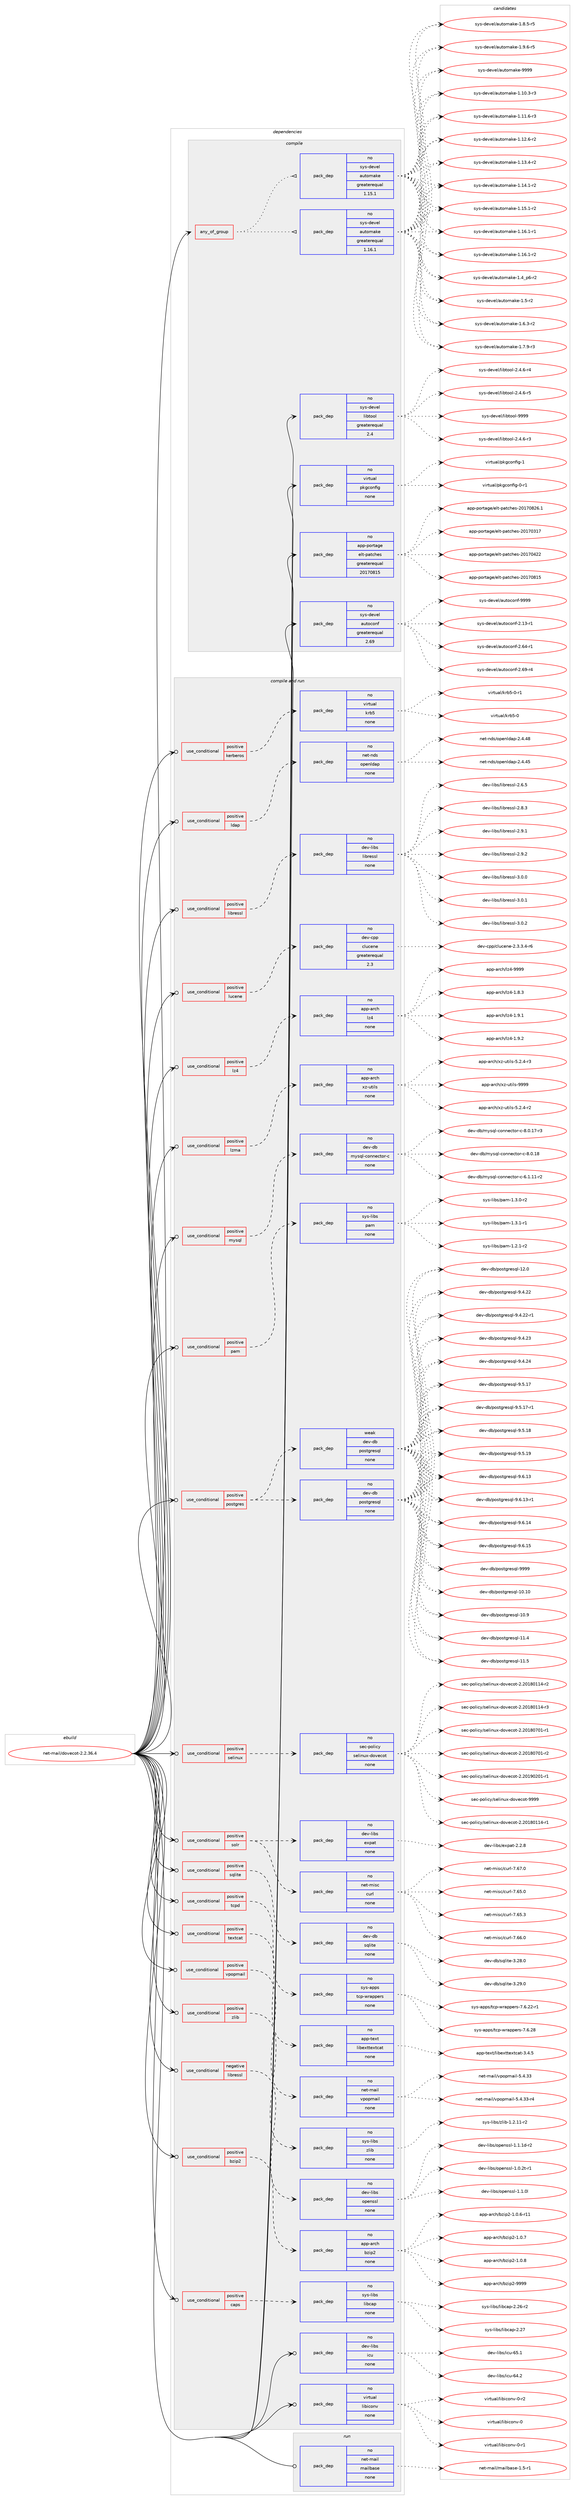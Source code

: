 digraph prolog {

# *************
# Graph options
# *************

newrank=true;
concentrate=true;
compound=true;
graph [rankdir=LR,fontname=Helvetica,fontsize=10,ranksep=1.5];#, ranksep=2.5, nodesep=0.2];
edge  [arrowhead=vee];
node  [fontname=Helvetica,fontsize=10];

# **********
# The ebuild
# **********

subgraph cluster_leftcol {
color=gray;
rank=same;
label=<<i>ebuild</i>>;
id [label="net-mail/dovecot-2.2.36.4", color=red, width=4, href="../net-mail/dovecot-2.2.36.4.svg"];
}

# ****************
# The dependencies
# ****************

subgraph cluster_midcol {
color=gray;
label=<<i>dependencies</i>>;
subgraph cluster_compile {
fillcolor="#eeeeee";
style=filled;
label=<<i>compile</i>>;
subgraph any14100 {
dependency829592 [label=<<TABLE BORDER="0" CELLBORDER="1" CELLSPACING="0" CELLPADDING="4"><TR><TD CELLPADDING="10">any_of_group</TD></TR></TABLE>>, shape=none, color=red];subgraph pack612757 {
dependency829593 [label=<<TABLE BORDER="0" CELLBORDER="1" CELLSPACING="0" CELLPADDING="4" WIDTH="220"><TR><TD ROWSPAN="6" CELLPADDING="30">pack_dep</TD></TR><TR><TD WIDTH="110">no</TD></TR><TR><TD>sys-devel</TD></TR><TR><TD>automake</TD></TR><TR><TD>greaterequal</TD></TR><TR><TD>1.16.1</TD></TR></TABLE>>, shape=none, color=blue];
}
dependency829592:e -> dependency829593:w [weight=20,style="dotted",arrowhead="oinv"];
subgraph pack612758 {
dependency829594 [label=<<TABLE BORDER="0" CELLBORDER="1" CELLSPACING="0" CELLPADDING="4" WIDTH="220"><TR><TD ROWSPAN="6" CELLPADDING="30">pack_dep</TD></TR><TR><TD WIDTH="110">no</TD></TR><TR><TD>sys-devel</TD></TR><TR><TD>automake</TD></TR><TR><TD>greaterequal</TD></TR><TR><TD>1.15.1</TD></TR></TABLE>>, shape=none, color=blue];
}
dependency829592:e -> dependency829594:w [weight=20,style="dotted",arrowhead="oinv"];
}
id:e -> dependency829592:w [weight=20,style="solid",arrowhead="vee"];
subgraph pack612759 {
dependency829595 [label=<<TABLE BORDER="0" CELLBORDER="1" CELLSPACING="0" CELLPADDING="4" WIDTH="220"><TR><TD ROWSPAN="6" CELLPADDING="30">pack_dep</TD></TR><TR><TD WIDTH="110">no</TD></TR><TR><TD>app-portage</TD></TR><TR><TD>elt-patches</TD></TR><TR><TD>greaterequal</TD></TR><TR><TD>20170815</TD></TR></TABLE>>, shape=none, color=blue];
}
id:e -> dependency829595:w [weight=20,style="solid",arrowhead="vee"];
subgraph pack612760 {
dependency829596 [label=<<TABLE BORDER="0" CELLBORDER="1" CELLSPACING="0" CELLPADDING="4" WIDTH="220"><TR><TD ROWSPAN="6" CELLPADDING="30">pack_dep</TD></TR><TR><TD WIDTH="110">no</TD></TR><TR><TD>sys-devel</TD></TR><TR><TD>autoconf</TD></TR><TR><TD>greaterequal</TD></TR><TR><TD>2.69</TD></TR></TABLE>>, shape=none, color=blue];
}
id:e -> dependency829596:w [weight=20,style="solid",arrowhead="vee"];
subgraph pack612761 {
dependency829597 [label=<<TABLE BORDER="0" CELLBORDER="1" CELLSPACING="0" CELLPADDING="4" WIDTH="220"><TR><TD ROWSPAN="6" CELLPADDING="30">pack_dep</TD></TR><TR><TD WIDTH="110">no</TD></TR><TR><TD>sys-devel</TD></TR><TR><TD>libtool</TD></TR><TR><TD>greaterequal</TD></TR><TR><TD>2.4</TD></TR></TABLE>>, shape=none, color=blue];
}
id:e -> dependency829597:w [weight=20,style="solid",arrowhead="vee"];
subgraph pack612762 {
dependency829598 [label=<<TABLE BORDER="0" CELLBORDER="1" CELLSPACING="0" CELLPADDING="4" WIDTH="220"><TR><TD ROWSPAN="6" CELLPADDING="30">pack_dep</TD></TR><TR><TD WIDTH="110">no</TD></TR><TR><TD>virtual</TD></TR><TR><TD>pkgconfig</TD></TR><TR><TD>none</TD></TR><TR><TD></TD></TR></TABLE>>, shape=none, color=blue];
}
id:e -> dependency829598:w [weight=20,style="solid",arrowhead="vee"];
}
subgraph cluster_compileandrun {
fillcolor="#eeeeee";
style=filled;
label=<<i>compile and run</i>>;
subgraph cond202278 {
dependency829599 [label=<<TABLE BORDER="0" CELLBORDER="1" CELLSPACING="0" CELLPADDING="4"><TR><TD ROWSPAN="3" CELLPADDING="10">use_conditional</TD></TR><TR><TD>negative</TD></TR><TR><TD>libressl</TD></TR></TABLE>>, shape=none, color=red];
subgraph pack612763 {
dependency829600 [label=<<TABLE BORDER="0" CELLBORDER="1" CELLSPACING="0" CELLPADDING="4" WIDTH="220"><TR><TD ROWSPAN="6" CELLPADDING="30">pack_dep</TD></TR><TR><TD WIDTH="110">no</TD></TR><TR><TD>dev-libs</TD></TR><TR><TD>openssl</TD></TR><TR><TD>none</TD></TR><TR><TD></TD></TR></TABLE>>, shape=none, color=blue];
}
dependency829599:e -> dependency829600:w [weight=20,style="dashed",arrowhead="vee"];
}
id:e -> dependency829599:w [weight=20,style="solid",arrowhead="odotvee"];
subgraph cond202279 {
dependency829601 [label=<<TABLE BORDER="0" CELLBORDER="1" CELLSPACING="0" CELLPADDING="4"><TR><TD ROWSPAN="3" CELLPADDING="10">use_conditional</TD></TR><TR><TD>positive</TD></TR><TR><TD>bzip2</TD></TR></TABLE>>, shape=none, color=red];
subgraph pack612764 {
dependency829602 [label=<<TABLE BORDER="0" CELLBORDER="1" CELLSPACING="0" CELLPADDING="4" WIDTH="220"><TR><TD ROWSPAN="6" CELLPADDING="30">pack_dep</TD></TR><TR><TD WIDTH="110">no</TD></TR><TR><TD>app-arch</TD></TR><TR><TD>bzip2</TD></TR><TR><TD>none</TD></TR><TR><TD></TD></TR></TABLE>>, shape=none, color=blue];
}
dependency829601:e -> dependency829602:w [weight=20,style="dashed",arrowhead="vee"];
}
id:e -> dependency829601:w [weight=20,style="solid",arrowhead="odotvee"];
subgraph cond202280 {
dependency829603 [label=<<TABLE BORDER="0" CELLBORDER="1" CELLSPACING="0" CELLPADDING="4"><TR><TD ROWSPAN="3" CELLPADDING="10">use_conditional</TD></TR><TR><TD>positive</TD></TR><TR><TD>caps</TD></TR></TABLE>>, shape=none, color=red];
subgraph pack612765 {
dependency829604 [label=<<TABLE BORDER="0" CELLBORDER="1" CELLSPACING="0" CELLPADDING="4" WIDTH="220"><TR><TD ROWSPAN="6" CELLPADDING="30">pack_dep</TD></TR><TR><TD WIDTH="110">no</TD></TR><TR><TD>sys-libs</TD></TR><TR><TD>libcap</TD></TR><TR><TD>none</TD></TR><TR><TD></TD></TR></TABLE>>, shape=none, color=blue];
}
dependency829603:e -> dependency829604:w [weight=20,style="dashed",arrowhead="vee"];
}
id:e -> dependency829603:w [weight=20,style="solid",arrowhead="odotvee"];
subgraph cond202281 {
dependency829605 [label=<<TABLE BORDER="0" CELLBORDER="1" CELLSPACING="0" CELLPADDING="4"><TR><TD ROWSPAN="3" CELLPADDING="10">use_conditional</TD></TR><TR><TD>positive</TD></TR><TR><TD>kerberos</TD></TR></TABLE>>, shape=none, color=red];
subgraph pack612766 {
dependency829606 [label=<<TABLE BORDER="0" CELLBORDER="1" CELLSPACING="0" CELLPADDING="4" WIDTH="220"><TR><TD ROWSPAN="6" CELLPADDING="30">pack_dep</TD></TR><TR><TD WIDTH="110">no</TD></TR><TR><TD>virtual</TD></TR><TR><TD>krb5</TD></TR><TR><TD>none</TD></TR><TR><TD></TD></TR></TABLE>>, shape=none, color=blue];
}
dependency829605:e -> dependency829606:w [weight=20,style="dashed",arrowhead="vee"];
}
id:e -> dependency829605:w [weight=20,style="solid",arrowhead="odotvee"];
subgraph cond202282 {
dependency829607 [label=<<TABLE BORDER="0" CELLBORDER="1" CELLSPACING="0" CELLPADDING="4"><TR><TD ROWSPAN="3" CELLPADDING="10">use_conditional</TD></TR><TR><TD>positive</TD></TR><TR><TD>ldap</TD></TR></TABLE>>, shape=none, color=red];
subgraph pack612767 {
dependency829608 [label=<<TABLE BORDER="0" CELLBORDER="1" CELLSPACING="0" CELLPADDING="4" WIDTH="220"><TR><TD ROWSPAN="6" CELLPADDING="30">pack_dep</TD></TR><TR><TD WIDTH="110">no</TD></TR><TR><TD>net-nds</TD></TR><TR><TD>openldap</TD></TR><TR><TD>none</TD></TR><TR><TD></TD></TR></TABLE>>, shape=none, color=blue];
}
dependency829607:e -> dependency829608:w [weight=20,style="dashed",arrowhead="vee"];
}
id:e -> dependency829607:w [weight=20,style="solid",arrowhead="odotvee"];
subgraph cond202283 {
dependency829609 [label=<<TABLE BORDER="0" CELLBORDER="1" CELLSPACING="0" CELLPADDING="4"><TR><TD ROWSPAN="3" CELLPADDING="10">use_conditional</TD></TR><TR><TD>positive</TD></TR><TR><TD>libressl</TD></TR></TABLE>>, shape=none, color=red];
subgraph pack612768 {
dependency829610 [label=<<TABLE BORDER="0" CELLBORDER="1" CELLSPACING="0" CELLPADDING="4" WIDTH="220"><TR><TD ROWSPAN="6" CELLPADDING="30">pack_dep</TD></TR><TR><TD WIDTH="110">no</TD></TR><TR><TD>dev-libs</TD></TR><TR><TD>libressl</TD></TR><TR><TD>none</TD></TR><TR><TD></TD></TR></TABLE>>, shape=none, color=blue];
}
dependency829609:e -> dependency829610:w [weight=20,style="dashed",arrowhead="vee"];
}
id:e -> dependency829609:w [weight=20,style="solid",arrowhead="odotvee"];
subgraph cond202284 {
dependency829611 [label=<<TABLE BORDER="0" CELLBORDER="1" CELLSPACING="0" CELLPADDING="4"><TR><TD ROWSPAN="3" CELLPADDING="10">use_conditional</TD></TR><TR><TD>positive</TD></TR><TR><TD>lucene</TD></TR></TABLE>>, shape=none, color=red];
subgraph pack612769 {
dependency829612 [label=<<TABLE BORDER="0" CELLBORDER="1" CELLSPACING="0" CELLPADDING="4" WIDTH="220"><TR><TD ROWSPAN="6" CELLPADDING="30">pack_dep</TD></TR><TR><TD WIDTH="110">no</TD></TR><TR><TD>dev-cpp</TD></TR><TR><TD>clucene</TD></TR><TR><TD>greaterequal</TD></TR><TR><TD>2.3</TD></TR></TABLE>>, shape=none, color=blue];
}
dependency829611:e -> dependency829612:w [weight=20,style="dashed",arrowhead="vee"];
}
id:e -> dependency829611:w [weight=20,style="solid",arrowhead="odotvee"];
subgraph cond202285 {
dependency829613 [label=<<TABLE BORDER="0" CELLBORDER="1" CELLSPACING="0" CELLPADDING="4"><TR><TD ROWSPAN="3" CELLPADDING="10">use_conditional</TD></TR><TR><TD>positive</TD></TR><TR><TD>lz4</TD></TR></TABLE>>, shape=none, color=red];
subgraph pack612770 {
dependency829614 [label=<<TABLE BORDER="0" CELLBORDER="1" CELLSPACING="0" CELLPADDING="4" WIDTH="220"><TR><TD ROWSPAN="6" CELLPADDING="30">pack_dep</TD></TR><TR><TD WIDTH="110">no</TD></TR><TR><TD>app-arch</TD></TR><TR><TD>lz4</TD></TR><TR><TD>none</TD></TR><TR><TD></TD></TR></TABLE>>, shape=none, color=blue];
}
dependency829613:e -> dependency829614:w [weight=20,style="dashed",arrowhead="vee"];
}
id:e -> dependency829613:w [weight=20,style="solid",arrowhead="odotvee"];
subgraph cond202286 {
dependency829615 [label=<<TABLE BORDER="0" CELLBORDER="1" CELLSPACING="0" CELLPADDING="4"><TR><TD ROWSPAN="3" CELLPADDING="10">use_conditional</TD></TR><TR><TD>positive</TD></TR><TR><TD>lzma</TD></TR></TABLE>>, shape=none, color=red];
subgraph pack612771 {
dependency829616 [label=<<TABLE BORDER="0" CELLBORDER="1" CELLSPACING="0" CELLPADDING="4" WIDTH="220"><TR><TD ROWSPAN="6" CELLPADDING="30">pack_dep</TD></TR><TR><TD WIDTH="110">no</TD></TR><TR><TD>app-arch</TD></TR><TR><TD>xz-utils</TD></TR><TR><TD>none</TD></TR><TR><TD></TD></TR></TABLE>>, shape=none, color=blue];
}
dependency829615:e -> dependency829616:w [weight=20,style="dashed",arrowhead="vee"];
}
id:e -> dependency829615:w [weight=20,style="solid",arrowhead="odotvee"];
subgraph cond202287 {
dependency829617 [label=<<TABLE BORDER="0" CELLBORDER="1" CELLSPACING="0" CELLPADDING="4"><TR><TD ROWSPAN="3" CELLPADDING="10">use_conditional</TD></TR><TR><TD>positive</TD></TR><TR><TD>mysql</TD></TR></TABLE>>, shape=none, color=red];
subgraph pack612772 {
dependency829618 [label=<<TABLE BORDER="0" CELLBORDER="1" CELLSPACING="0" CELLPADDING="4" WIDTH="220"><TR><TD ROWSPAN="6" CELLPADDING="30">pack_dep</TD></TR><TR><TD WIDTH="110">no</TD></TR><TR><TD>dev-db</TD></TR><TR><TD>mysql-connector-c</TD></TR><TR><TD>none</TD></TR><TR><TD></TD></TR></TABLE>>, shape=none, color=blue];
}
dependency829617:e -> dependency829618:w [weight=20,style="dashed",arrowhead="vee"];
}
id:e -> dependency829617:w [weight=20,style="solid",arrowhead="odotvee"];
subgraph cond202288 {
dependency829619 [label=<<TABLE BORDER="0" CELLBORDER="1" CELLSPACING="0" CELLPADDING="4"><TR><TD ROWSPAN="3" CELLPADDING="10">use_conditional</TD></TR><TR><TD>positive</TD></TR><TR><TD>pam</TD></TR></TABLE>>, shape=none, color=red];
subgraph pack612773 {
dependency829620 [label=<<TABLE BORDER="0" CELLBORDER="1" CELLSPACING="0" CELLPADDING="4" WIDTH="220"><TR><TD ROWSPAN="6" CELLPADDING="30">pack_dep</TD></TR><TR><TD WIDTH="110">no</TD></TR><TR><TD>sys-libs</TD></TR><TR><TD>pam</TD></TR><TR><TD>none</TD></TR><TR><TD></TD></TR></TABLE>>, shape=none, color=blue];
}
dependency829619:e -> dependency829620:w [weight=20,style="dashed",arrowhead="vee"];
}
id:e -> dependency829619:w [weight=20,style="solid",arrowhead="odotvee"];
subgraph cond202289 {
dependency829621 [label=<<TABLE BORDER="0" CELLBORDER="1" CELLSPACING="0" CELLPADDING="4"><TR><TD ROWSPAN="3" CELLPADDING="10">use_conditional</TD></TR><TR><TD>positive</TD></TR><TR><TD>postgres</TD></TR></TABLE>>, shape=none, color=red];
subgraph pack612774 {
dependency829622 [label=<<TABLE BORDER="0" CELLBORDER="1" CELLSPACING="0" CELLPADDING="4" WIDTH="220"><TR><TD ROWSPAN="6" CELLPADDING="30">pack_dep</TD></TR><TR><TD WIDTH="110">no</TD></TR><TR><TD>dev-db</TD></TR><TR><TD>postgresql</TD></TR><TR><TD>none</TD></TR><TR><TD></TD></TR></TABLE>>, shape=none, color=blue];
}
dependency829621:e -> dependency829622:w [weight=20,style="dashed",arrowhead="vee"];
subgraph pack612775 {
dependency829623 [label=<<TABLE BORDER="0" CELLBORDER="1" CELLSPACING="0" CELLPADDING="4" WIDTH="220"><TR><TD ROWSPAN="6" CELLPADDING="30">pack_dep</TD></TR><TR><TD WIDTH="110">weak</TD></TR><TR><TD>dev-db</TD></TR><TR><TD>postgresql</TD></TR><TR><TD>none</TD></TR><TR><TD></TD></TR></TABLE>>, shape=none, color=blue];
}
dependency829621:e -> dependency829623:w [weight=20,style="dashed",arrowhead="vee"];
}
id:e -> dependency829621:w [weight=20,style="solid",arrowhead="odotvee"];
subgraph cond202290 {
dependency829624 [label=<<TABLE BORDER="0" CELLBORDER="1" CELLSPACING="0" CELLPADDING="4"><TR><TD ROWSPAN="3" CELLPADDING="10">use_conditional</TD></TR><TR><TD>positive</TD></TR><TR><TD>selinux</TD></TR></TABLE>>, shape=none, color=red];
subgraph pack612776 {
dependency829625 [label=<<TABLE BORDER="0" CELLBORDER="1" CELLSPACING="0" CELLPADDING="4" WIDTH="220"><TR><TD ROWSPAN="6" CELLPADDING="30">pack_dep</TD></TR><TR><TD WIDTH="110">no</TD></TR><TR><TD>sec-policy</TD></TR><TR><TD>selinux-dovecot</TD></TR><TR><TD>none</TD></TR><TR><TD></TD></TR></TABLE>>, shape=none, color=blue];
}
dependency829624:e -> dependency829625:w [weight=20,style="dashed",arrowhead="vee"];
}
id:e -> dependency829624:w [weight=20,style="solid",arrowhead="odotvee"];
subgraph cond202291 {
dependency829626 [label=<<TABLE BORDER="0" CELLBORDER="1" CELLSPACING="0" CELLPADDING="4"><TR><TD ROWSPAN="3" CELLPADDING="10">use_conditional</TD></TR><TR><TD>positive</TD></TR><TR><TD>solr</TD></TR></TABLE>>, shape=none, color=red];
subgraph pack612777 {
dependency829627 [label=<<TABLE BORDER="0" CELLBORDER="1" CELLSPACING="0" CELLPADDING="4" WIDTH="220"><TR><TD ROWSPAN="6" CELLPADDING="30">pack_dep</TD></TR><TR><TD WIDTH="110">no</TD></TR><TR><TD>net-misc</TD></TR><TR><TD>curl</TD></TR><TR><TD>none</TD></TR><TR><TD></TD></TR></TABLE>>, shape=none, color=blue];
}
dependency829626:e -> dependency829627:w [weight=20,style="dashed",arrowhead="vee"];
subgraph pack612778 {
dependency829628 [label=<<TABLE BORDER="0" CELLBORDER="1" CELLSPACING="0" CELLPADDING="4" WIDTH="220"><TR><TD ROWSPAN="6" CELLPADDING="30">pack_dep</TD></TR><TR><TD WIDTH="110">no</TD></TR><TR><TD>dev-libs</TD></TR><TR><TD>expat</TD></TR><TR><TD>none</TD></TR><TR><TD></TD></TR></TABLE>>, shape=none, color=blue];
}
dependency829626:e -> dependency829628:w [weight=20,style="dashed",arrowhead="vee"];
}
id:e -> dependency829626:w [weight=20,style="solid",arrowhead="odotvee"];
subgraph cond202292 {
dependency829629 [label=<<TABLE BORDER="0" CELLBORDER="1" CELLSPACING="0" CELLPADDING="4"><TR><TD ROWSPAN="3" CELLPADDING="10">use_conditional</TD></TR><TR><TD>positive</TD></TR><TR><TD>sqlite</TD></TR></TABLE>>, shape=none, color=red];
subgraph pack612779 {
dependency829630 [label=<<TABLE BORDER="0" CELLBORDER="1" CELLSPACING="0" CELLPADDING="4" WIDTH="220"><TR><TD ROWSPAN="6" CELLPADDING="30">pack_dep</TD></TR><TR><TD WIDTH="110">no</TD></TR><TR><TD>dev-db</TD></TR><TR><TD>sqlite</TD></TR><TR><TD>none</TD></TR><TR><TD></TD></TR></TABLE>>, shape=none, color=blue];
}
dependency829629:e -> dependency829630:w [weight=20,style="dashed",arrowhead="vee"];
}
id:e -> dependency829629:w [weight=20,style="solid",arrowhead="odotvee"];
subgraph cond202293 {
dependency829631 [label=<<TABLE BORDER="0" CELLBORDER="1" CELLSPACING="0" CELLPADDING="4"><TR><TD ROWSPAN="3" CELLPADDING="10">use_conditional</TD></TR><TR><TD>positive</TD></TR><TR><TD>tcpd</TD></TR></TABLE>>, shape=none, color=red];
subgraph pack612780 {
dependency829632 [label=<<TABLE BORDER="0" CELLBORDER="1" CELLSPACING="0" CELLPADDING="4" WIDTH="220"><TR><TD ROWSPAN="6" CELLPADDING="30">pack_dep</TD></TR><TR><TD WIDTH="110">no</TD></TR><TR><TD>sys-apps</TD></TR><TR><TD>tcp-wrappers</TD></TR><TR><TD>none</TD></TR><TR><TD></TD></TR></TABLE>>, shape=none, color=blue];
}
dependency829631:e -> dependency829632:w [weight=20,style="dashed",arrowhead="vee"];
}
id:e -> dependency829631:w [weight=20,style="solid",arrowhead="odotvee"];
subgraph cond202294 {
dependency829633 [label=<<TABLE BORDER="0" CELLBORDER="1" CELLSPACING="0" CELLPADDING="4"><TR><TD ROWSPAN="3" CELLPADDING="10">use_conditional</TD></TR><TR><TD>positive</TD></TR><TR><TD>textcat</TD></TR></TABLE>>, shape=none, color=red];
subgraph pack612781 {
dependency829634 [label=<<TABLE BORDER="0" CELLBORDER="1" CELLSPACING="0" CELLPADDING="4" WIDTH="220"><TR><TD ROWSPAN="6" CELLPADDING="30">pack_dep</TD></TR><TR><TD WIDTH="110">no</TD></TR><TR><TD>app-text</TD></TR><TR><TD>libexttextcat</TD></TR><TR><TD>none</TD></TR><TR><TD></TD></TR></TABLE>>, shape=none, color=blue];
}
dependency829633:e -> dependency829634:w [weight=20,style="dashed",arrowhead="vee"];
}
id:e -> dependency829633:w [weight=20,style="solid",arrowhead="odotvee"];
subgraph cond202295 {
dependency829635 [label=<<TABLE BORDER="0" CELLBORDER="1" CELLSPACING="0" CELLPADDING="4"><TR><TD ROWSPAN="3" CELLPADDING="10">use_conditional</TD></TR><TR><TD>positive</TD></TR><TR><TD>vpopmail</TD></TR></TABLE>>, shape=none, color=red];
subgraph pack612782 {
dependency829636 [label=<<TABLE BORDER="0" CELLBORDER="1" CELLSPACING="0" CELLPADDING="4" WIDTH="220"><TR><TD ROWSPAN="6" CELLPADDING="30">pack_dep</TD></TR><TR><TD WIDTH="110">no</TD></TR><TR><TD>net-mail</TD></TR><TR><TD>vpopmail</TD></TR><TR><TD>none</TD></TR><TR><TD></TD></TR></TABLE>>, shape=none, color=blue];
}
dependency829635:e -> dependency829636:w [weight=20,style="dashed",arrowhead="vee"];
}
id:e -> dependency829635:w [weight=20,style="solid",arrowhead="odotvee"];
subgraph cond202296 {
dependency829637 [label=<<TABLE BORDER="0" CELLBORDER="1" CELLSPACING="0" CELLPADDING="4"><TR><TD ROWSPAN="3" CELLPADDING="10">use_conditional</TD></TR><TR><TD>positive</TD></TR><TR><TD>zlib</TD></TR></TABLE>>, shape=none, color=red];
subgraph pack612783 {
dependency829638 [label=<<TABLE BORDER="0" CELLBORDER="1" CELLSPACING="0" CELLPADDING="4" WIDTH="220"><TR><TD ROWSPAN="6" CELLPADDING="30">pack_dep</TD></TR><TR><TD WIDTH="110">no</TD></TR><TR><TD>sys-libs</TD></TR><TR><TD>zlib</TD></TR><TR><TD>none</TD></TR><TR><TD></TD></TR></TABLE>>, shape=none, color=blue];
}
dependency829637:e -> dependency829638:w [weight=20,style="dashed",arrowhead="vee"];
}
id:e -> dependency829637:w [weight=20,style="solid",arrowhead="odotvee"];
subgraph pack612784 {
dependency829639 [label=<<TABLE BORDER="0" CELLBORDER="1" CELLSPACING="0" CELLPADDING="4" WIDTH="220"><TR><TD ROWSPAN="6" CELLPADDING="30">pack_dep</TD></TR><TR><TD WIDTH="110">no</TD></TR><TR><TD>dev-libs</TD></TR><TR><TD>icu</TD></TR><TR><TD>none</TD></TR><TR><TD></TD></TR></TABLE>>, shape=none, color=blue];
}
id:e -> dependency829639:w [weight=20,style="solid",arrowhead="odotvee"];
subgraph pack612785 {
dependency829640 [label=<<TABLE BORDER="0" CELLBORDER="1" CELLSPACING="0" CELLPADDING="4" WIDTH="220"><TR><TD ROWSPAN="6" CELLPADDING="30">pack_dep</TD></TR><TR><TD WIDTH="110">no</TD></TR><TR><TD>virtual</TD></TR><TR><TD>libiconv</TD></TR><TR><TD>none</TD></TR><TR><TD></TD></TR></TABLE>>, shape=none, color=blue];
}
id:e -> dependency829640:w [weight=20,style="solid",arrowhead="odotvee"];
}
subgraph cluster_run {
fillcolor="#eeeeee";
style=filled;
label=<<i>run</i>>;
subgraph pack612786 {
dependency829641 [label=<<TABLE BORDER="0" CELLBORDER="1" CELLSPACING="0" CELLPADDING="4" WIDTH="220"><TR><TD ROWSPAN="6" CELLPADDING="30">pack_dep</TD></TR><TR><TD WIDTH="110">no</TD></TR><TR><TD>net-mail</TD></TR><TR><TD>mailbase</TD></TR><TR><TD>none</TD></TR><TR><TD></TD></TR></TABLE>>, shape=none, color=blue];
}
id:e -> dependency829641:w [weight=20,style="solid",arrowhead="odot"];
}
}

# **************
# The candidates
# **************

subgraph cluster_choices {
rank=same;
color=gray;
label=<<i>candidates</i>>;

subgraph choice612757 {
color=black;
nodesep=1;
choice11512111545100101118101108479711711611110997107101454946494846514511451 [label="sys-devel/automake-1.10.3-r3", color=red, width=4,href="../sys-devel/automake-1.10.3-r3.svg"];
choice11512111545100101118101108479711711611110997107101454946494946544511451 [label="sys-devel/automake-1.11.6-r3", color=red, width=4,href="../sys-devel/automake-1.11.6-r3.svg"];
choice11512111545100101118101108479711711611110997107101454946495046544511450 [label="sys-devel/automake-1.12.6-r2", color=red, width=4,href="../sys-devel/automake-1.12.6-r2.svg"];
choice11512111545100101118101108479711711611110997107101454946495146524511450 [label="sys-devel/automake-1.13.4-r2", color=red, width=4,href="../sys-devel/automake-1.13.4-r2.svg"];
choice11512111545100101118101108479711711611110997107101454946495246494511450 [label="sys-devel/automake-1.14.1-r2", color=red, width=4,href="../sys-devel/automake-1.14.1-r2.svg"];
choice11512111545100101118101108479711711611110997107101454946495346494511450 [label="sys-devel/automake-1.15.1-r2", color=red, width=4,href="../sys-devel/automake-1.15.1-r2.svg"];
choice11512111545100101118101108479711711611110997107101454946495446494511449 [label="sys-devel/automake-1.16.1-r1", color=red, width=4,href="../sys-devel/automake-1.16.1-r1.svg"];
choice11512111545100101118101108479711711611110997107101454946495446494511450 [label="sys-devel/automake-1.16.1-r2", color=red, width=4,href="../sys-devel/automake-1.16.1-r2.svg"];
choice115121115451001011181011084797117116111109971071014549465295112544511450 [label="sys-devel/automake-1.4_p6-r2", color=red, width=4,href="../sys-devel/automake-1.4_p6-r2.svg"];
choice11512111545100101118101108479711711611110997107101454946534511450 [label="sys-devel/automake-1.5-r2", color=red, width=4,href="../sys-devel/automake-1.5-r2.svg"];
choice115121115451001011181011084797117116111109971071014549465446514511450 [label="sys-devel/automake-1.6.3-r2", color=red, width=4,href="../sys-devel/automake-1.6.3-r2.svg"];
choice115121115451001011181011084797117116111109971071014549465546574511451 [label="sys-devel/automake-1.7.9-r3", color=red, width=4,href="../sys-devel/automake-1.7.9-r3.svg"];
choice115121115451001011181011084797117116111109971071014549465646534511453 [label="sys-devel/automake-1.8.5-r5", color=red, width=4,href="../sys-devel/automake-1.8.5-r5.svg"];
choice115121115451001011181011084797117116111109971071014549465746544511453 [label="sys-devel/automake-1.9.6-r5", color=red, width=4,href="../sys-devel/automake-1.9.6-r5.svg"];
choice115121115451001011181011084797117116111109971071014557575757 [label="sys-devel/automake-9999", color=red, width=4,href="../sys-devel/automake-9999.svg"];
dependency829593:e -> choice11512111545100101118101108479711711611110997107101454946494846514511451:w [style=dotted,weight="100"];
dependency829593:e -> choice11512111545100101118101108479711711611110997107101454946494946544511451:w [style=dotted,weight="100"];
dependency829593:e -> choice11512111545100101118101108479711711611110997107101454946495046544511450:w [style=dotted,weight="100"];
dependency829593:e -> choice11512111545100101118101108479711711611110997107101454946495146524511450:w [style=dotted,weight="100"];
dependency829593:e -> choice11512111545100101118101108479711711611110997107101454946495246494511450:w [style=dotted,weight="100"];
dependency829593:e -> choice11512111545100101118101108479711711611110997107101454946495346494511450:w [style=dotted,weight="100"];
dependency829593:e -> choice11512111545100101118101108479711711611110997107101454946495446494511449:w [style=dotted,weight="100"];
dependency829593:e -> choice11512111545100101118101108479711711611110997107101454946495446494511450:w [style=dotted,weight="100"];
dependency829593:e -> choice115121115451001011181011084797117116111109971071014549465295112544511450:w [style=dotted,weight="100"];
dependency829593:e -> choice11512111545100101118101108479711711611110997107101454946534511450:w [style=dotted,weight="100"];
dependency829593:e -> choice115121115451001011181011084797117116111109971071014549465446514511450:w [style=dotted,weight="100"];
dependency829593:e -> choice115121115451001011181011084797117116111109971071014549465546574511451:w [style=dotted,weight="100"];
dependency829593:e -> choice115121115451001011181011084797117116111109971071014549465646534511453:w [style=dotted,weight="100"];
dependency829593:e -> choice115121115451001011181011084797117116111109971071014549465746544511453:w [style=dotted,weight="100"];
dependency829593:e -> choice115121115451001011181011084797117116111109971071014557575757:w [style=dotted,weight="100"];
}
subgraph choice612758 {
color=black;
nodesep=1;
choice11512111545100101118101108479711711611110997107101454946494846514511451 [label="sys-devel/automake-1.10.3-r3", color=red, width=4,href="../sys-devel/automake-1.10.3-r3.svg"];
choice11512111545100101118101108479711711611110997107101454946494946544511451 [label="sys-devel/automake-1.11.6-r3", color=red, width=4,href="../sys-devel/automake-1.11.6-r3.svg"];
choice11512111545100101118101108479711711611110997107101454946495046544511450 [label="sys-devel/automake-1.12.6-r2", color=red, width=4,href="../sys-devel/automake-1.12.6-r2.svg"];
choice11512111545100101118101108479711711611110997107101454946495146524511450 [label="sys-devel/automake-1.13.4-r2", color=red, width=4,href="../sys-devel/automake-1.13.4-r2.svg"];
choice11512111545100101118101108479711711611110997107101454946495246494511450 [label="sys-devel/automake-1.14.1-r2", color=red, width=4,href="../sys-devel/automake-1.14.1-r2.svg"];
choice11512111545100101118101108479711711611110997107101454946495346494511450 [label="sys-devel/automake-1.15.1-r2", color=red, width=4,href="../sys-devel/automake-1.15.1-r2.svg"];
choice11512111545100101118101108479711711611110997107101454946495446494511449 [label="sys-devel/automake-1.16.1-r1", color=red, width=4,href="../sys-devel/automake-1.16.1-r1.svg"];
choice11512111545100101118101108479711711611110997107101454946495446494511450 [label="sys-devel/automake-1.16.1-r2", color=red, width=4,href="../sys-devel/automake-1.16.1-r2.svg"];
choice115121115451001011181011084797117116111109971071014549465295112544511450 [label="sys-devel/automake-1.4_p6-r2", color=red, width=4,href="../sys-devel/automake-1.4_p6-r2.svg"];
choice11512111545100101118101108479711711611110997107101454946534511450 [label="sys-devel/automake-1.5-r2", color=red, width=4,href="../sys-devel/automake-1.5-r2.svg"];
choice115121115451001011181011084797117116111109971071014549465446514511450 [label="sys-devel/automake-1.6.3-r2", color=red, width=4,href="../sys-devel/automake-1.6.3-r2.svg"];
choice115121115451001011181011084797117116111109971071014549465546574511451 [label="sys-devel/automake-1.7.9-r3", color=red, width=4,href="../sys-devel/automake-1.7.9-r3.svg"];
choice115121115451001011181011084797117116111109971071014549465646534511453 [label="sys-devel/automake-1.8.5-r5", color=red, width=4,href="../sys-devel/automake-1.8.5-r5.svg"];
choice115121115451001011181011084797117116111109971071014549465746544511453 [label="sys-devel/automake-1.9.6-r5", color=red, width=4,href="../sys-devel/automake-1.9.6-r5.svg"];
choice115121115451001011181011084797117116111109971071014557575757 [label="sys-devel/automake-9999", color=red, width=4,href="../sys-devel/automake-9999.svg"];
dependency829594:e -> choice11512111545100101118101108479711711611110997107101454946494846514511451:w [style=dotted,weight="100"];
dependency829594:e -> choice11512111545100101118101108479711711611110997107101454946494946544511451:w [style=dotted,weight="100"];
dependency829594:e -> choice11512111545100101118101108479711711611110997107101454946495046544511450:w [style=dotted,weight="100"];
dependency829594:e -> choice11512111545100101118101108479711711611110997107101454946495146524511450:w [style=dotted,weight="100"];
dependency829594:e -> choice11512111545100101118101108479711711611110997107101454946495246494511450:w [style=dotted,weight="100"];
dependency829594:e -> choice11512111545100101118101108479711711611110997107101454946495346494511450:w [style=dotted,weight="100"];
dependency829594:e -> choice11512111545100101118101108479711711611110997107101454946495446494511449:w [style=dotted,weight="100"];
dependency829594:e -> choice11512111545100101118101108479711711611110997107101454946495446494511450:w [style=dotted,weight="100"];
dependency829594:e -> choice115121115451001011181011084797117116111109971071014549465295112544511450:w [style=dotted,weight="100"];
dependency829594:e -> choice11512111545100101118101108479711711611110997107101454946534511450:w [style=dotted,weight="100"];
dependency829594:e -> choice115121115451001011181011084797117116111109971071014549465446514511450:w [style=dotted,weight="100"];
dependency829594:e -> choice115121115451001011181011084797117116111109971071014549465546574511451:w [style=dotted,weight="100"];
dependency829594:e -> choice115121115451001011181011084797117116111109971071014549465646534511453:w [style=dotted,weight="100"];
dependency829594:e -> choice115121115451001011181011084797117116111109971071014549465746544511453:w [style=dotted,weight="100"];
dependency829594:e -> choice115121115451001011181011084797117116111109971071014557575757:w [style=dotted,weight="100"];
}
subgraph choice612759 {
color=black;
nodesep=1;
choice97112112451121111141169710310147101108116451129711699104101115455048495548514955 [label="app-portage/elt-patches-20170317", color=red, width=4,href="../app-portage/elt-patches-20170317.svg"];
choice97112112451121111141169710310147101108116451129711699104101115455048495548525050 [label="app-portage/elt-patches-20170422", color=red, width=4,href="../app-portage/elt-patches-20170422.svg"];
choice97112112451121111141169710310147101108116451129711699104101115455048495548564953 [label="app-portage/elt-patches-20170815", color=red, width=4,href="../app-portage/elt-patches-20170815.svg"];
choice971121124511211111411697103101471011081164511297116991041011154550484955485650544649 [label="app-portage/elt-patches-20170826.1", color=red, width=4,href="../app-portage/elt-patches-20170826.1.svg"];
dependency829595:e -> choice97112112451121111141169710310147101108116451129711699104101115455048495548514955:w [style=dotted,weight="100"];
dependency829595:e -> choice97112112451121111141169710310147101108116451129711699104101115455048495548525050:w [style=dotted,weight="100"];
dependency829595:e -> choice97112112451121111141169710310147101108116451129711699104101115455048495548564953:w [style=dotted,weight="100"];
dependency829595:e -> choice971121124511211111411697103101471011081164511297116991041011154550484955485650544649:w [style=dotted,weight="100"];
}
subgraph choice612760 {
color=black;
nodesep=1;
choice1151211154510010111810110847971171161119911111010245504649514511449 [label="sys-devel/autoconf-2.13-r1", color=red, width=4,href="../sys-devel/autoconf-2.13-r1.svg"];
choice1151211154510010111810110847971171161119911111010245504654524511449 [label="sys-devel/autoconf-2.64-r1", color=red, width=4,href="../sys-devel/autoconf-2.64-r1.svg"];
choice1151211154510010111810110847971171161119911111010245504654574511452 [label="sys-devel/autoconf-2.69-r4", color=red, width=4,href="../sys-devel/autoconf-2.69-r4.svg"];
choice115121115451001011181011084797117116111991111101024557575757 [label="sys-devel/autoconf-9999", color=red, width=4,href="../sys-devel/autoconf-9999.svg"];
dependency829596:e -> choice1151211154510010111810110847971171161119911111010245504649514511449:w [style=dotted,weight="100"];
dependency829596:e -> choice1151211154510010111810110847971171161119911111010245504654524511449:w [style=dotted,weight="100"];
dependency829596:e -> choice1151211154510010111810110847971171161119911111010245504654574511452:w [style=dotted,weight="100"];
dependency829596:e -> choice115121115451001011181011084797117116111991111101024557575757:w [style=dotted,weight="100"];
}
subgraph choice612761 {
color=black;
nodesep=1;
choice1151211154510010111810110847108105981161111111084550465246544511451 [label="sys-devel/libtool-2.4.6-r3", color=red, width=4,href="../sys-devel/libtool-2.4.6-r3.svg"];
choice1151211154510010111810110847108105981161111111084550465246544511452 [label="sys-devel/libtool-2.4.6-r4", color=red, width=4,href="../sys-devel/libtool-2.4.6-r4.svg"];
choice1151211154510010111810110847108105981161111111084550465246544511453 [label="sys-devel/libtool-2.4.6-r5", color=red, width=4,href="../sys-devel/libtool-2.4.6-r5.svg"];
choice1151211154510010111810110847108105981161111111084557575757 [label="sys-devel/libtool-9999", color=red, width=4,href="../sys-devel/libtool-9999.svg"];
dependency829597:e -> choice1151211154510010111810110847108105981161111111084550465246544511451:w [style=dotted,weight="100"];
dependency829597:e -> choice1151211154510010111810110847108105981161111111084550465246544511452:w [style=dotted,weight="100"];
dependency829597:e -> choice1151211154510010111810110847108105981161111111084550465246544511453:w [style=dotted,weight="100"];
dependency829597:e -> choice1151211154510010111810110847108105981161111111084557575757:w [style=dotted,weight="100"];
}
subgraph choice612762 {
color=black;
nodesep=1;
choice11810511411611797108471121071039911111010210510345484511449 [label="virtual/pkgconfig-0-r1", color=red, width=4,href="../virtual/pkgconfig-0-r1.svg"];
choice1181051141161179710847112107103991111101021051034549 [label="virtual/pkgconfig-1", color=red, width=4,href="../virtual/pkgconfig-1.svg"];
dependency829598:e -> choice11810511411611797108471121071039911111010210510345484511449:w [style=dotted,weight="100"];
dependency829598:e -> choice1181051141161179710847112107103991111101021051034549:w [style=dotted,weight="100"];
}
subgraph choice612763 {
color=black;
nodesep=1;
choice1001011184510810598115471111121011101151151084549464846501164511449 [label="dev-libs/openssl-1.0.2t-r1", color=red, width=4,href="../dev-libs/openssl-1.0.2t-r1.svg"];
choice100101118451081059811547111112101110115115108454946494648108 [label="dev-libs/openssl-1.1.0l", color=red, width=4,href="../dev-libs/openssl-1.1.0l.svg"];
choice1001011184510810598115471111121011101151151084549464946491004511450 [label="dev-libs/openssl-1.1.1d-r2", color=red, width=4,href="../dev-libs/openssl-1.1.1d-r2.svg"];
dependency829600:e -> choice1001011184510810598115471111121011101151151084549464846501164511449:w [style=dotted,weight="100"];
dependency829600:e -> choice100101118451081059811547111112101110115115108454946494648108:w [style=dotted,weight="100"];
dependency829600:e -> choice1001011184510810598115471111121011101151151084549464946491004511450:w [style=dotted,weight="100"];
}
subgraph choice612764 {
color=black;
nodesep=1;
choice97112112459711499104479812210511250454946484654451144949 [label="app-arch/bzip2-1.0.6-r11", color=red, width=4,href="../app-arch/bzip2-1.0.6-r11.svg"];
choice97112112459711499104479812210511250454946484655 [label="app-arch/bzip2-1.0.7", color=red, width=4,href="../app-arch/bzip2-1.0.7.svg"];
choice97112112459711499104479812210511250454946484656 [label="app-arch/bzip2-1.0.8", color=red, width=4,href="../app-arch/bzip2-1.0.8.svg"];
choice971121124597114991044798122105112504557575757 [label="app-arch/bzip2-9999", color=red, width=4,href="../app-arch/bzip2-9999.svg"];
dependency829602:e -> choice97112112459711499104479812210511250454946484654451144949:w [style=dotted,weight="100"];
dependency829602:e -> choice97112112459711499104479812210511250454946484655:w [style=dotted,weight="100"];
dependency829602:e -> choice97112112459711499104479812210511250454946484656:w [style=dotted,weight="100"];
dependency829602:e -> choice971121124597114991044798122105112504557575757:w [style=dotted,weight="100"];
}
subgraph choice612765 {
color=black;
nodesep=1;
choice11512111545108105981154710810598999711245504650544511450 [label="sys-libs/libcap-2.26-r2", color=red, width=4,href="../sys-libs/libcap-2.26-r2.svg"];
choice1151211154510810598115471081059899971124550465055 [label="sys-libs/libcap-2.27", color=red, width=4,href="../sys-libs/libcap-2.27.svg"];
dependency829604:e -> choice11512111545108105981154710810598999711245504650544511450:w [style=dotted,weight="100"];
dependency829604:e -> choice1151211154510810598115471081059899971124550465055:w [style=dotted,weight="100"];
}
subgraph choice612766 {
color=black;
nodesep=1;
choice118105114116117971084710711498534548 [label="virtual/krb5-0", color=red, width=4,href="../virtual/krb5-0.svg"];
choice1181051141161179710847107114985345484511449 [label="virtual/krb5-0-r1", color=red, width=4,href="../virtual/krb5-0-r1.svg"];
dependency829606:e -> choice118105114116117971084710711498534548:w [style=dotted,weight="100"];
dependency829606:e -> choice1181051141161179710847107114985345484511449:w [style=dotted,weight="100"];
}
subgraph choice612767 {
color=black;
nodesep=1;
choice11010111645110100115471111121011101081009711245504652465253 [label="net-nds/openldap-2.4.45", color=red, width=4,href="../net-nds/openldap-2.4.45.svg"];
choice11010111645110100115471111121011101081009711245504652465256 [label="net-nds/openldap-2.4.48", color=red, width=4,href="../net-nds/openldap-2.4.48.svg"];
dependency829608:e -> choice11010111645110100115471111121011101081009711245504652465253:w [style=dotted,weight="100"];
dependency829608:e -> choice11010111645110100115471111121011101081009711245504652465256:w [style=dotted,weight="100"];
}
subgraph choice612768 {
color=black;
nodesep=1;
choice10010111845108105981154710810598114101115115108455046544653 [label="dev-libs/libressl-2.6.5", color=red, width=4,href="../dev-libs/libressl-2.6.5.svg"];
choice10010111845108105981154710810598114101115115108455046564651 [label="dev-libs/libressl-2.8.3", color=red, width=4,href="../dev-libs/libressl-2.8.3.svg"];
choice10010111845108105981154710810598114101115115108455046574649 [label="dev-libs/libressl-2.9.1", color=red, width=4,href="../dev-libs/libressl-2.9.1.svg"];
choice10010111845108105981154710810598114101115115108455046574650 [label="dev-libs/libressl-2.9.2", color=red, width=4,href="../dev-libs/libressl-2.9.2.svg"];
choice10010111845108105981154710810598114101115115108455146484648 [label="dev-libs/libressl-3.0.0", color=red, width=4,href="../dev-libs/libressl-3.0.0.svg"];
choice10010111845108105981154710810598114101115115108455146484649 [label="dev-libs/libressl-3.0.1", color=red, width=4,href="../dev-libs/libressl-3.0.1.svg"];
choice10010111845108105981154710810598114101115115108455146484650 [label="dev-libs/libressl-3.0.2", color=red, width=4,href="../dev-libs/libressl-3.0.2.svg"];
dependency829610:e -> choice10010111845108105981154710810598114101115115108455046544653:w [style=dotted,weight="100"];
dependency829610:e -> choice10010111845108105981154710810598114101115115108455046564651:w [style=dotted,weight="100"];
dependency829610:e -> choice10010111845108105981154710810598114101115115108455046574649:w [style=dotted,weight="100"];
dependency829610:e -> choice10010111845108105981154710810598114101115115108455046574650:w [style=dotted,weight="100"];
dependency829610:e -> choice10010111845108105981154710810598114101115115108455146484648:w [style=dotted,weight="100"];
dependency829610:e -> choice10010111845108105981154710810598114101115115108455146484649:w [style=dotted,weight="100"];
dependency829610:e -> choice10010111845108105981154710810598114101115115108455146484650:w [style=dotted,weight="100"];
}
subgraph choice612769 {
color=black;
nodesep=1;
choice100101118459911211247991081179910111010145504651465146524511454 [label="dev-cpp/clucene-2.3.3.4-r6", color=red, width=4,href="../dev-cpp/clucene-2.3.3.4-r6.svg"];
dependency829612:e -> choice100101118459911211247991081179910111010145504651465146524511454:w [style=dotted,weight="100"];
}
subgraph choice612770 {
color=black;
nodesep=1;
choice971121124597114991044710812252454946564651 [label="app-arch/lz4-1.8.3", color=red, width=4,href="../app-arch/lz4-1.8.3.svg"];
choice971121124597114991044710812252454946574649 [label="app-arch/lz4-1.9.1", color=red, width=4,href="../app-arch/lz4-1.9.1.svg"];
choice971121124597114991044710812252454946574650 [label="app-arch/lz4-1.9.2", color=red, width=4,href="../app-arch/lz4-1.9.2.svg"];
choice9711211245971149910447108122524557575757 [label="app-arch/lz4-9999", color=red, width=4,href="../app-arch/lz4-9999.svg"];
dependency829614:e -> choice971121124597114991044710812252454946564651:w [style=dotted,weight="100"];
dependency829614:e -> choice971121124597114991044710812252454946574649:w [style=dotted,weight="100"];
dependency829614:e -> choice971121124597114991044710812252454946574650:w [style=dotted,weight="100"];
dependency829614:e -> choice9711211245971149910447108122524557575757:w [style=dotted,weight="100"];
}
subgraph choice612771 {
color=black;
nodesep=1;
choice9711211245971149910447120122451171161051081154553465046524511450 [label="app-arch/xz-utils-5.2.4-r2", color=red, width=4,href="../app-arch/xz-utils-5.2.4-r2.svg"];
choice9711211245971149910447120122451171161051081154553465046524511451 [label="app-arch/xz-utils-5.2.4-r3", color=red, width=4,href="../app-arch/xz-utils-5.2.4-r3.svg"];
choice9711211245971149910447120122451171161051081154557575757 [label="app-arch/xz-utils-9999", color=red, width=4,href="../app-arch/xz-utils-9999.svg"];
dependency829616:e -> choice9711211245971149910447120122451171161051081154553465046524511450:w [style=dotted,weight="100"];
dependency829616:e -> choice9711211245971149910447120122451171161051081154553465046524511451:w [style=dotted,weight="100"];
dependency829616:e -> choice9711211245971149910447120122451171161051081154557575757:w [style=dotted,weight="100"];
}
subgraph choice612772 {
color=black;
nodesep=1;
choice1001011184510098471091211151131084599111110110101991161111144599455446494649494511450 [label="dev-db/mysql-connector-c-6.1.11-r2", color=red, width=4,href="../dev-db/mysql-connector-c-6.1.11-r2.svg"];
choice1001011184510098471091211151131084599111110110101991161111144599455646484649554511451 [label="dev-db/mysql-connector-c-8.0.17-r3", color=red, width=4,href="../dev-db/mysql-connector-c-8.0.17-r3.svg"];
choice100101118451009847109121115113108459911111011010199116111114459945564648464956 [label="dev-db/mysql-connector-c-8.0.18", color=red, width=4,href="../dev-db/mysql-connector-c-8.0.18.svg"];
dependency829618:e -> choice1001011184510098471091211151131084599111110110101991161111144599455446494649494511450:w [style=dotted,weight="100"];
dependency829618:e -> choice1001011184510098471091211151131084599111110110101991161111144599455646484649554511451:w [style=dotted,weight="100"];
dependency829618:e -> choice100101118451009847109121115113108459911111011010199116111114459945564648464956:w [style=dotted,weight="100"];
}
subgraph choice612773 {
color=black;
nodesep=1;
choice115121115451081059811547112971094549465046494511450 [label="sys-libs/pam-1.2.1-r2", color=red, width=4,href="../sys-libs/pam-1.2.1-r2.svg"];
choice115121115451081059811547112971094549465146484511450 [label="sys-libs/pam-1.3.0-r2", color=red, width=4,href="../sys-libs/pam-1.3.0-r2.svg"];
choice115121115451081059811547112971094549465146494511449 [label="sys-libs/pam-1.3.1-r1", color=red, width=4,href="../sys-libs/pam-1.3.1-r1.svg"];
dependency829620:e -> choice115121115451081059811547112971094549465046494511450:w [style=dotted,weight="100"];
dependency829620:e -> choice115121115451081059811547112971094549465146484511450:w [style=dotted,weight="100"];
dependency829620:e -> choice115121115451081059811547112971094549465146494511449:w [style=dotted,weight="100"];
}
subgraph choice612774 {
color=black;
nodesep=1;
choice100101118451009847112111115116103114101115113108454948464948 [label="dev-db/postgresql-10.10", color=red, width=4,href="../dev-db/postgresql-10.10.svg"];
choice1001011184510098471121111151161031141011151131084549484657 [label="dev-db/postgresql-10.9", color=red, width=4,href="../dev-db/postgresql-10.9.svg"];
choice1001011184510098471121111151161031141011151131084549494652 [label="dev-db/postgresql-11.4", color=red, width=4,href="../dev-db/postgresql-11.4.svg"];
choice1001011184510098471121111151161031141011151131084549494653 [label="dev-db/postgresql-11.5", color=red, width=4,href="../dev-db/postgresql-11.5.svg"];
choice1001011184510098471121111151161031141011151131084549504648 [label="dev-db/postgresql-12.0", color=red, width=4,href="../dev-db/postgresql-12.0.svg"];
choice10010111845100984711211111511610311410111511310845574652465050 [label="dev-db/postgresql-9.4.22", color=red, width=4,href="../dev-db/postgresql-9.4.22.svg"];
choice100101118451009847112111115116103114101115113108455746524650504511449 [label="dev-db/postgresql-9.4.22-r1", color=red, width=4,href="../dev-db/postgresql-9.4.22-r1.svg"];
choice10010111845100984711211111511610311410111511310845574652465051 [label="dev-db/postgresql-9.4.23", color=red, width=4,href="../dev-db/postgresql-9.4.23.svg"];
choice10010111845100984711211111511610311410111511310845574652465052 [label="dev-db/postgresql-9.4.24", color=red, width=4,href="../dev-db/postgresql-9.4.24.svg"];
choice10010111845100984711211111511610311410111511310845574653464955 [label="dev-db/postgresql-9.5.17", color=red, width=4,href="../dev-db/postgresql-9.5.17.svg"];
choice100101118451009847112111115116103114101115113108455746534649554511449 [label="dev-db/postgresql-9.5.17-r1", color=red, width=4,href="../dev-db/postgresql-9.5.17-r1.svg"];
choice10010111845100984711211111511610311410111511310845574653464956 [label="dev-db/postgresql-9.5.18", color=red, width=4,href="../dev-db/postgresql-9.5.18.svg"];
choice10010111845100984711211111511610311410111511310845574653464957 [label="dev-db/postgresql-9.5.19", color=red, width=4,href="../dev-db/postgresql-9.5.19.svg"];
choice10010111845100984711211111511610311410111511310845574654464951 [label="dev-db/postgresql-9.6.13", color=red, width=4,href="../dev-db/postgresql-9.6.13.svg"];
choice100101118451009847112111115116103114101115113108455746544649514511449 [label="dev-db/postgresql-9.6.13-r1", color=red, width=4,href="../dev-db/postgresql-9.6.13-r1.svg"];
choice10010111845100984711211111511610311410111511310845574654464952 [label="dev-db/postgresql-9.6.14", color=red, width=4,href="../dev-db/postgresql-9.6.14.svg"];
choice10010111845100984711211111511610311410111511310845574654464953 [label="dev-db/postgresql-9.6.15", color=red, width=4,href="../dev-db/postgresql-9.6.15.svg"];
choice1001011184510098471121111151161031141011151131084557575757 [label="dev-db/postgresql-9999", color=red, width=4,href="../dev-db/postgresql-9999.svg"];
dependency829622:e -> choice100101118451009847112111115116103114101115113108454948464948:w [style=dotted,weight="100"];
dependency829622:e -> choice1001011184510098471121111151161031141011151131084549484657:w [style=dotted,weight="100"];
dependency829622:e -> choice1001011184510098471121111151161031141011151131084549494652:w [style=dotted,weight="100"];
dependency829622:e -> choice1001011184510098471121111151161031141011151131084549494653:w [style=dotted,weight="100"];
dependency829622:e -> choice1001011184510098471121111151161031141011151131084549504648:w [style=dotted,weight="100"];
dependency829622:e -> choice10010111845100984711211111511610311410111511310845574652465050:w [style=dotted,weight="100"];
dependency829622:e -> choice100101118451009847112111115116103114101115113108455746524650504511449:w [style=dotted,weight="100"];
dependency829622:e -> choice10010111845100984711211111511610311410111511310845574652465051:w [style=dotted,weight="100"];
dependency829622:e -> choice10010111845100984711211111511610311410111511310845574652465052:w [style=dotted,weight="100"];
dependency829622:e -> choice10010111845100984711211111511610311410111511310845574653464955:w [style=dotted,weight="100"];
dependency829622:e -> choice100101118451009847112111115116103114101115113108455746534649554511449:w [style=dotted,weight="100"];
dependency829622:e -> choice10010111845100984711211111511610311410111511310845574653464956:w [style=dotted,weight="100"];
dependency829622:e -> choice10010111845100984711211111511610311410111511310845574653464957:w [style=dotted,weight="100"];
dependency829622:e -> choice10010111845100984711211111511610311410111511310845574654464951:w [style=dotted,weight="100"];
dependency829622:e -> choice100101118451009847112111115116103114101115113108455746544649514511449:w [style=dotted,weight="100"];
dependency829622:e -> choice10010111845100984711211111511610311410111511310845574654464952:w [style=dotted,weight="100"];
dependency829622:e -> choice10010111845100984711211111511610311410111511310845574654464953:w [style=dotted,weight="100"];
dependency829622:e -> choice1001011184510098471121111151161031141011151131084557575757:w [style=dotted,weight="100"];
}
subgraph choice612775 {
color=black;
nodesep=1;
choice100101118451009847112111115116103114101115113108454948464948 [label="dev-db/postgresql-10.10", color=red, width=4,href="../dev-db/postgresql-10.10.svg"];
choice1001011184510098471121111151161031141011151131084549484657 [label="dev-db/postgresql-10.9", color=red, width=4,href="../dev-db/postgresql-10.9.svg"];
choice1001011184510098471121111151161031141011151131084549494652 [label="dev-db/postgresql-11.4", color=red, width=4,href="../dev-db/postgresql-11.4.svg"];
choice1001011184510098471121111151161031141011151131084549494653 [label="dev-db/postgresql-11.5", color=red, width=4,href="../dev-db/postgresql-11.5.svg"];
choice1001011184510098471121111151161031141011151131084549504648 [label="dev-db/postgresql-12.0", color=red, width=4,href="../dev-db/postgresql-12.0.svg"];
choice10010111845100984711211111511610311410111511310845574652465050 [label="dev-db/postgresql-9.4.22", color=red, width=4,href="../dev-db/postgresql-9.4.22.svg"];
choice100101118451009847112111115116103114101115113108455746524650504511449 [label="dev-db/postgresql-9.4.22-r1", color=red, width=4,href="../dev-db/postgresql-9.4.22-r1.svg"];
choice10010111845100984711211111511610311410111511310845574652465051 [label="dev-db/postgresql-9.4.23", color=red, width=4,href="../dev-db/postgresql-9.4.23.svg"];
choice10010111845100984711211111511610311410111511310845574652465052 [label="dev-db/postgresql-9.4.24", color=red, width=4,href="../dev-db/postgresql-9.4.24.svg"];
choice10010111845100984711211111511610311410111511310845574653464955 [label="dev-db/postgresql-9.5.17", color=red, width=4,href="../dev-db/postgresql-9.5.17.svg"];
choice100101118451009847112111115116103114101115113108455746534649554511449 [label="dev-db/postgresql-9.5.17-r1", color=red, width=4,href="../dev-db/postgresql-9.5.17-r1.svg"];
choice10010111845100984711211111511610311410111511310845574653464956 [label="dev-db/postgresql-9.5.18", color=red, width=4,href="../dev-db/postgresql-9.5.18.svg"];
choice10010111845100984711211111511610311410111511310845574653464957 [label="dev-db/postgresql-9.5.19", color=red, width=4,href="../dev-db/postgresql-9.5.19.svg"];
choice10010111845100984711211111511610311410111511310845574654464951 [label="dev-db/postgresql-9.6.13", color=red, width=4,href="../dev-db/postgresql-9.6.13.svg"];
choice100101118451009847112111115116103114101115113108455746544649514511449 [label="dev-db/postgresql-9.6.13-r1", color=red, width=4,href="../dev-db/postgresql-9.6.13-r1.svg"];
choice10010111845100984711211111511610311410111511310845574654464952 [label="dev-db/postgresql-9.6.14", color=red, width=4,href="../dev-db/postgresql-9.6.14.svg"];
choice10010111845100984711211111511610311410111511310845574654464953 [label="dev-db/postgresql-9.6.15", color=red, width=4,href="../dev-db/postgresql-9.6.15.svg"];
choice1001011184510098471121111151161031141011151131084557575757 [label="dev-db/postgresql-9999", color=red, width=4,href="../dev-db/postgresql-9999.svg"];
dependency829623:e -> choice100101118451009847112111115116103114101115113108454948464948:w [style=dotted,weight="100"];
dependency829623:e -> choice1001011184510098471121111151161031141011151131084549484657:w [style=dotted,weight="100"];
dependency829623:e -> choice1001011184510098471121111151161031141011151131084549494652:w [style=dotted,weight="100"];
dependency829623:e -> choice1001011184510098471121111151161031141011151131084549494653:w [style=dotted,weight="100"];
dependency829623:e -> choice1001011184510098471121111151161031141011151131084549504648:w [style=dotted,weight="100"];
dependency829623:e -> choice10010111845100984711211111511610311410111511310845574652465050:w [style=dotted,weight="100"];
dependency829623:e -> choice100101118451009847112111115116103114101115113108455746524650504511449:w [style=dotted,weight="100"];
dependency829623:e -> choice10010111845100984711211111511610311410111511310845574652465051:w [style=dotted,weight="100"];
dependency829623:e -> choice10010111845100984711211111511610311410111511310845574652465052:w [style=dotted,weight="100"];
dependency829623:e -> choice10010111845100984711211111511610311410111511310845574653464955:w [style=dotted,weight="100"];
dependency829623:e -> choice100101118451009847112111115116103114101115113108455746534649554511449:w [style=dotted,weight="100"];
dependency829623:e -> choice10010111845100984711211111511610311410111511310845574653464956:w [style=dotted,weight="100"];
dependency829623:e -> choice10010111845100984711211111511610311410111511310845574653464957:w [style=dotted,weight="100"];
dependency829623:e -> choice10010111845100984711211111511610311410111511310845574654464951:w [style=dotted,weight="100"];
dependency829623:e -> choice100101118451009847112111115116103114101115113108455746544649514511449:w [style=dotted,weight="100"];
dependency829623:e -> choice10010111845100984711211111511610311410111511310845574654464952:w [style=dotted,weight="100"];
dependency829623:e -> choice10010111845100984711211111511610311410111511310845574654464953:w [style=dotted,weight="100"];
dependency829623:e -> choice1001011184510098471121111151161031141011151131084557575757:w [style=dotted,weight="100"];
}
subgraph choice612776 {
color=black;
nodesep=1;
choice11510199451121111081059912147115101108105110117120451001111181019911111645504650484956484949524511449 [label="sec-policy/selinux-dovecot-2.20180114-r1", color=red, width=4,href="../sec-policy/selinux-dovecot-2.20180114-r1.svg"];
choice11510199451121111081059912147115101108105110117120451001111181019911111645504650484956484949524511450 [label="sec-policy/selinux-dovecot-2.20180114-r2", color=red, width=4,href="../sec-policy/selinux-dovecot-2.20180114-r2.svg"];
choice11510199451121111081059912147115101108105110117120451001111181019911111645504650484956484949524511451 [label="sec-policy/selinux-dovecot-2.20180114-r3", color=red, width=4,href="../sec-policy/selinux-dovecot-2.20180114-r3.svg"];
choice11510199451121111081059912147115101108105110117120451001111181019911111645504650484956485548494511449 [label="sec-policy/selinux-dovecot-2.20180701-r1", color=red, width=4,href="../sec-policy/selinux-dovecot-2.20180701-r1.svg"];
choice11510199451121111081059912147115101108105110117120451001111181019911111645504650484956485548494511450 [label="sec-policy/selinux-dovecot-2.20180701-r2", color=red, width=4,href="../sec-policy/selinux-dovecot-2.20180701-r2.svg"];
choice11510199451121111081059912147115101108105110117120451001111181019911111645504650484957485048494511449 [label="sec-policy/selinux-dovecot-2.20190201-r1", color=red, width=4,href="../sec-policy/selinux-dovecot-2.20190201-r1.svg"];
choice1151019945112111108105991214711510110810511011712045100111118101991111164557575757 [label="sec-policy/selinux-dovecot-9999", color=red, width=4,href="../sec-policy/selinux-dovecot-9999.svg"];
dependency829625:e -> choice11510199451121111081059912147115101108105110117120451001111181019911111645504650484956484949524511449:w [style=dotted,weight="100"];
dependency829625:e -> choice11510199451121111081059912147115101108105110117120451001111181019911111645504650484956484949524511450:w [style=dotted,weight="100"];
dependency829625:e -> choice11510199451121111081059912147115101108105110117120451001111181019911111645504650484956484949524511451:w [style=dotted,weight="100"];
dependency829625:e -> choice11510199451121111081059912147115101108105110117120451001111181019911111645504650484956485548494511449:w [style=dotted,weight="100"];
dependency829625:e -> choice11510199451121111081059912147115101108105110117120451001111181019911111645504650484956485548494511450:w [style=dotted,weight="100"];
dependency829625:e -> choice11510199451121111081059912147115101108105110117120451001111181019911111645504650484957485048494511449:w [style=dotted,weight="100"];
dependency829625:e -> choice1151019945112111108105991214711510110810511011712045100111118101991111164557575757:w [style=dotted,weight="100"];
}
subgraph choice612777 {
color=black;
nodesep=1;
choice1101011164510910511599479911711410845554654534648 [label="net-misc/curl-7.65.0", color=red, width=4,href="../net-misc/curl-7.65.0.svg"];
choice1101011164510910511599479911711410845554654534651 [label="net-misc/curl-7.65.3", color=red, width=4,href="../net-misc/curl-7.65.3.svg"];
choice1101011164510910511599479911711410845554654544648 [label="net-misc/curl-7.66.0", color=red, width=4,href="../net-misc/curl-7.66.0.svg"];
choice1101011164510910511599479911711410845554654554648 [label="net-misc/curl-7.67.0", color=red, width=4,href="../net-misc/curl-7.67.0.svg"];
dependency829627:e -> choice1101011164510910511599479911711410845554654534648:w [style=dotted,weight="100"];
dependency829627:e -> choice1101011164510910511599479911711410845554654534651:w [style=dotted,weight="100"];
dependency829627:e -> choice1101011164510910511599479911711410845554654544648:w [style=dotted,weight="100"];
dependency829627:e -> choice1101011164510910511599479911711410845554654554648:w [style=dotted,weight="100"];
}
subgraph choice612778 {
color=black;
nodesep=1;
choice10010111845108105981154710112011297116455046504656 [label="dev-libs/expat-2.2.8", color=red, width=4,href="../dev-libs/expat-2.2.8.svg"];
dependency829628:e -> choice10010111845108105981154710112011297116455046504656:w [style=dotted,weight="100"];
}
subgraph choice612779 {
color=black;
nodesep=1;
choice10010111845100984711511310810511610145514650564648 [label="dev-db/sqlite-3.28.0", color=red, width=4,href="../dev-db/sqlite-3.28.0.svg"];
choice10010111845100984711511310810511610145514650574648 [label="dev-db/sqlite-3.29.0", color=red, width=4,href="../dev-db/sqlite-3.29.0.svg"];
dependency829630:e -> choice10010111845100984711511310810511610145514650564648:w [style=dotted,weight="100"];
dependency829630:e -> choice10010111845100984711511310810511610145514650574648:w [style=dotted,weight="100"];
}
subgraph choice612780 {
color=black;
nodesep=1;
choice115121115459711211211547116991124511911497112112101114115455546544650504511449 [label="sys-apps/tcp-wrappers-7.6.22-r1", color=red, width=4,href="../sys-apps/tcp-wrappers-7.6.22-r1.svg"];
choice11512111545971121121154711699112451191149711211210111411545554654465056 [label="sys-apps/tcp-wrappers-7.6.28", color=red, width=4,href="../sys-apps/tcp-wrappers-7.6.28.svg"];
dependency829632:e -> choice115121115459711211211547116991124511911497112112101114115455546544650504511449:w [style=dotted,weight="100"];
dependency829632:e -> choice11512111545971121121154711699112451191149711211210111411545554654465056:w [style=dotted,weight="100"];
}
subgraph choice612781 {
color=black;
nodesep=1;
choice971121124511610112011647108105981011201161161011201169997116455146524653 [label="app-text/libexttextcat-3.4.5", color=red, width=4,href="../app-text/libexttextcat-3.4.5.svg"];
dependency829634:e -> choice971121124511610112011647108105981011201161161011201169997116455146524653:w [style=dotted,weight="100"];
}
subgraph choice612782 {
color=black;
nodesep=1;
choice1101011164510997105108471181121111121099710510845534652465151 [label="net-mail/vpopmail-5.4.33", color=red, width=4,href="../net-mail/vpopmail-5.4.33.svg"];
choice11010111645109971051084711811211111210997105108455346524651514511452 [label="net-mail/vpopmail-5.4.33-r4", color=red, width=4,href="../net-mail/vpopmail-5.4.33-r4.svg"];
dependency829636:e -> choice1101011164510997105108471181121111121099710510845534652465151:w [style=dotted,weight="100"];
dependency829636:e -> choice11010111645109971051084711811211111210997105108455346524651514511452:w [style=dotted,weight="100"];
}
subgraph choice612783 {
color=black;
nodesep=1;
choice11512111545108105981154712210810598454946504649494511450 [label="sys-libs/zlib-1.2.11-r2", color=red, width=4,href="../sys-libs/zlib-1.2.11-r2.svg"];
dependency829638:e -> choice11512111545108105981154712210810598454946504649494511450:w [style=dotted,weight="100"];
}
subgraph choice612784 {
color=black;
nodesep=1;
choice100101118451081059811547105991174554524650 [label="dev-libs/icu-64.2", color=red, width=4,href="../dev-libs/icu-64.2.svg"];
choice100101118451081059811547105991174554534649 [label="dev-libs/icu-65.1", color=red, width=4,href="../dev-libs/icu-65.1.svg"];
dependency829639:e -> choice100101118451081059811547105991174554524650:w [style=dotted,weight="100"];
dependency829639:e -> choice100101118451081059811547105991174554534649:w [style=dotted,weight="100"];
}
subgraph choice612785 {
color=black;
nodesep=1;
choice118105114116117971084710810598105991111101184548 [label="virtual/libiconv-0", color=red, width=4,href="../virtual/libiconv-0.svg"];
choice1181051141161179710847108105981059911111011845484511449 [label="virtual/libiconv-0-r1", color=red, width=4,href="../virtual/libiconv-0-r1.svg"];
choice1181051141161179710847108105981059911111011845484511450 [label="virtual/libiconv-0-r2", color=red, width=4,href="../virtual/libiconv-0-r2.svg"];
dependency829640:e -> choice118105114116117971084710810598105991111101184548:w [style=dotted,weight="100"];
dependency829640:e -> choice1181051141161179710847108105981059911111011845484511449:w [style=dotted,weight="100"];
dependency829640:e -> choice1181051141161179710847108105981059911111011845484511450:w [style=dotted,weight="100"];
}
subgraph choice612786 {
color=black;
nodesep=1;
choice110101116451099710510847109971051089897115101454946534511449 [label="net-mail/mailbase-1.5-r1", color=red, width=4,href="../net-mail/mailbase-1.5-r1.svg"];
dependency829641:e -> choice110101116451099710510847109971051089897115101454946534511449:w [style=dotted,weight="100"];
}
}

}
